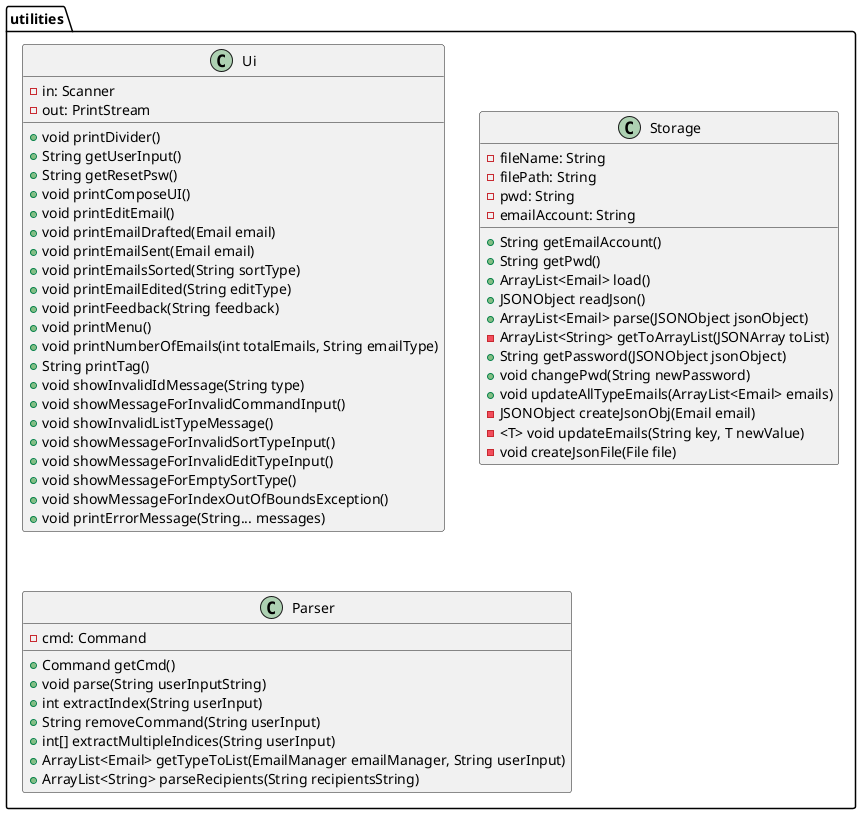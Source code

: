 @startuml
class utilities.Ui {
- in: Scanner
- out: PrintStream
+ void printDivider()
+ String getUserInput()
+ String getResetPsw()
+ void printComposeUI()
+ void printEditEmail()
+ void printEmailDrafted(Email email)
+ void printEmailSent(Email email)
+ void printEmailsSorted(String sortType)
+ void printEmailEdited(String editType)
+ void printFeedback(String feedback)
+ void printMenu()
+ void printNumberOfEmails(int totalEmails, String emailType)
+ String printTag()
+ void showInvalidIdMessage(String type)
+ void showMessageForInvalidCommandInput()
+ void showInvalidListTypeMessage()
+ void showMessageForInvalidSortTypeInput()
+ void showMessageForInvalidEditTypeInput()
+ void showMessageForEmptySortType()
+ void showMessageForIndexOutOfBoundsException()
+ void printErrorMessage(String... messages)
}

class utilities.Storage {
- fileName: String
- filePath: String
- pwd: String
- emailAccount: String
+ String getEmailAccount()
+ String getPwd()
+ ArrayList<Email> load()
+ JSONObject readJson()
+ ArrayList<Email> parse(JSONObject jsonObject)
- ArrayList<String> getToArrayList(JSONArray toList)
+ String getPassword(JSONObject jsonObject)
+ void changePwd(String newPassword)
+ void updateAllTypeEmails(ArrayList<Email> emails)
- JSONObject createJsonObj(Email email)
- <T> void updateEmails(String key, T newValue)
- void createJsonFile(File file)
}

class utilities.Parser {
- cmd: Command
+ Command getCmd()
+ void parse(String userInputString)
+ int extractIndex(String userInput)
+ String removeCommand(String userInput)
+ int[] extractMultipleIndices(String userInput)
+ ArrayList<Email> getTypeToList(EmailManager emailManager, String userInput)
+ ArrayList<String> parseRecipients(String recipientsString)
}

@enduml